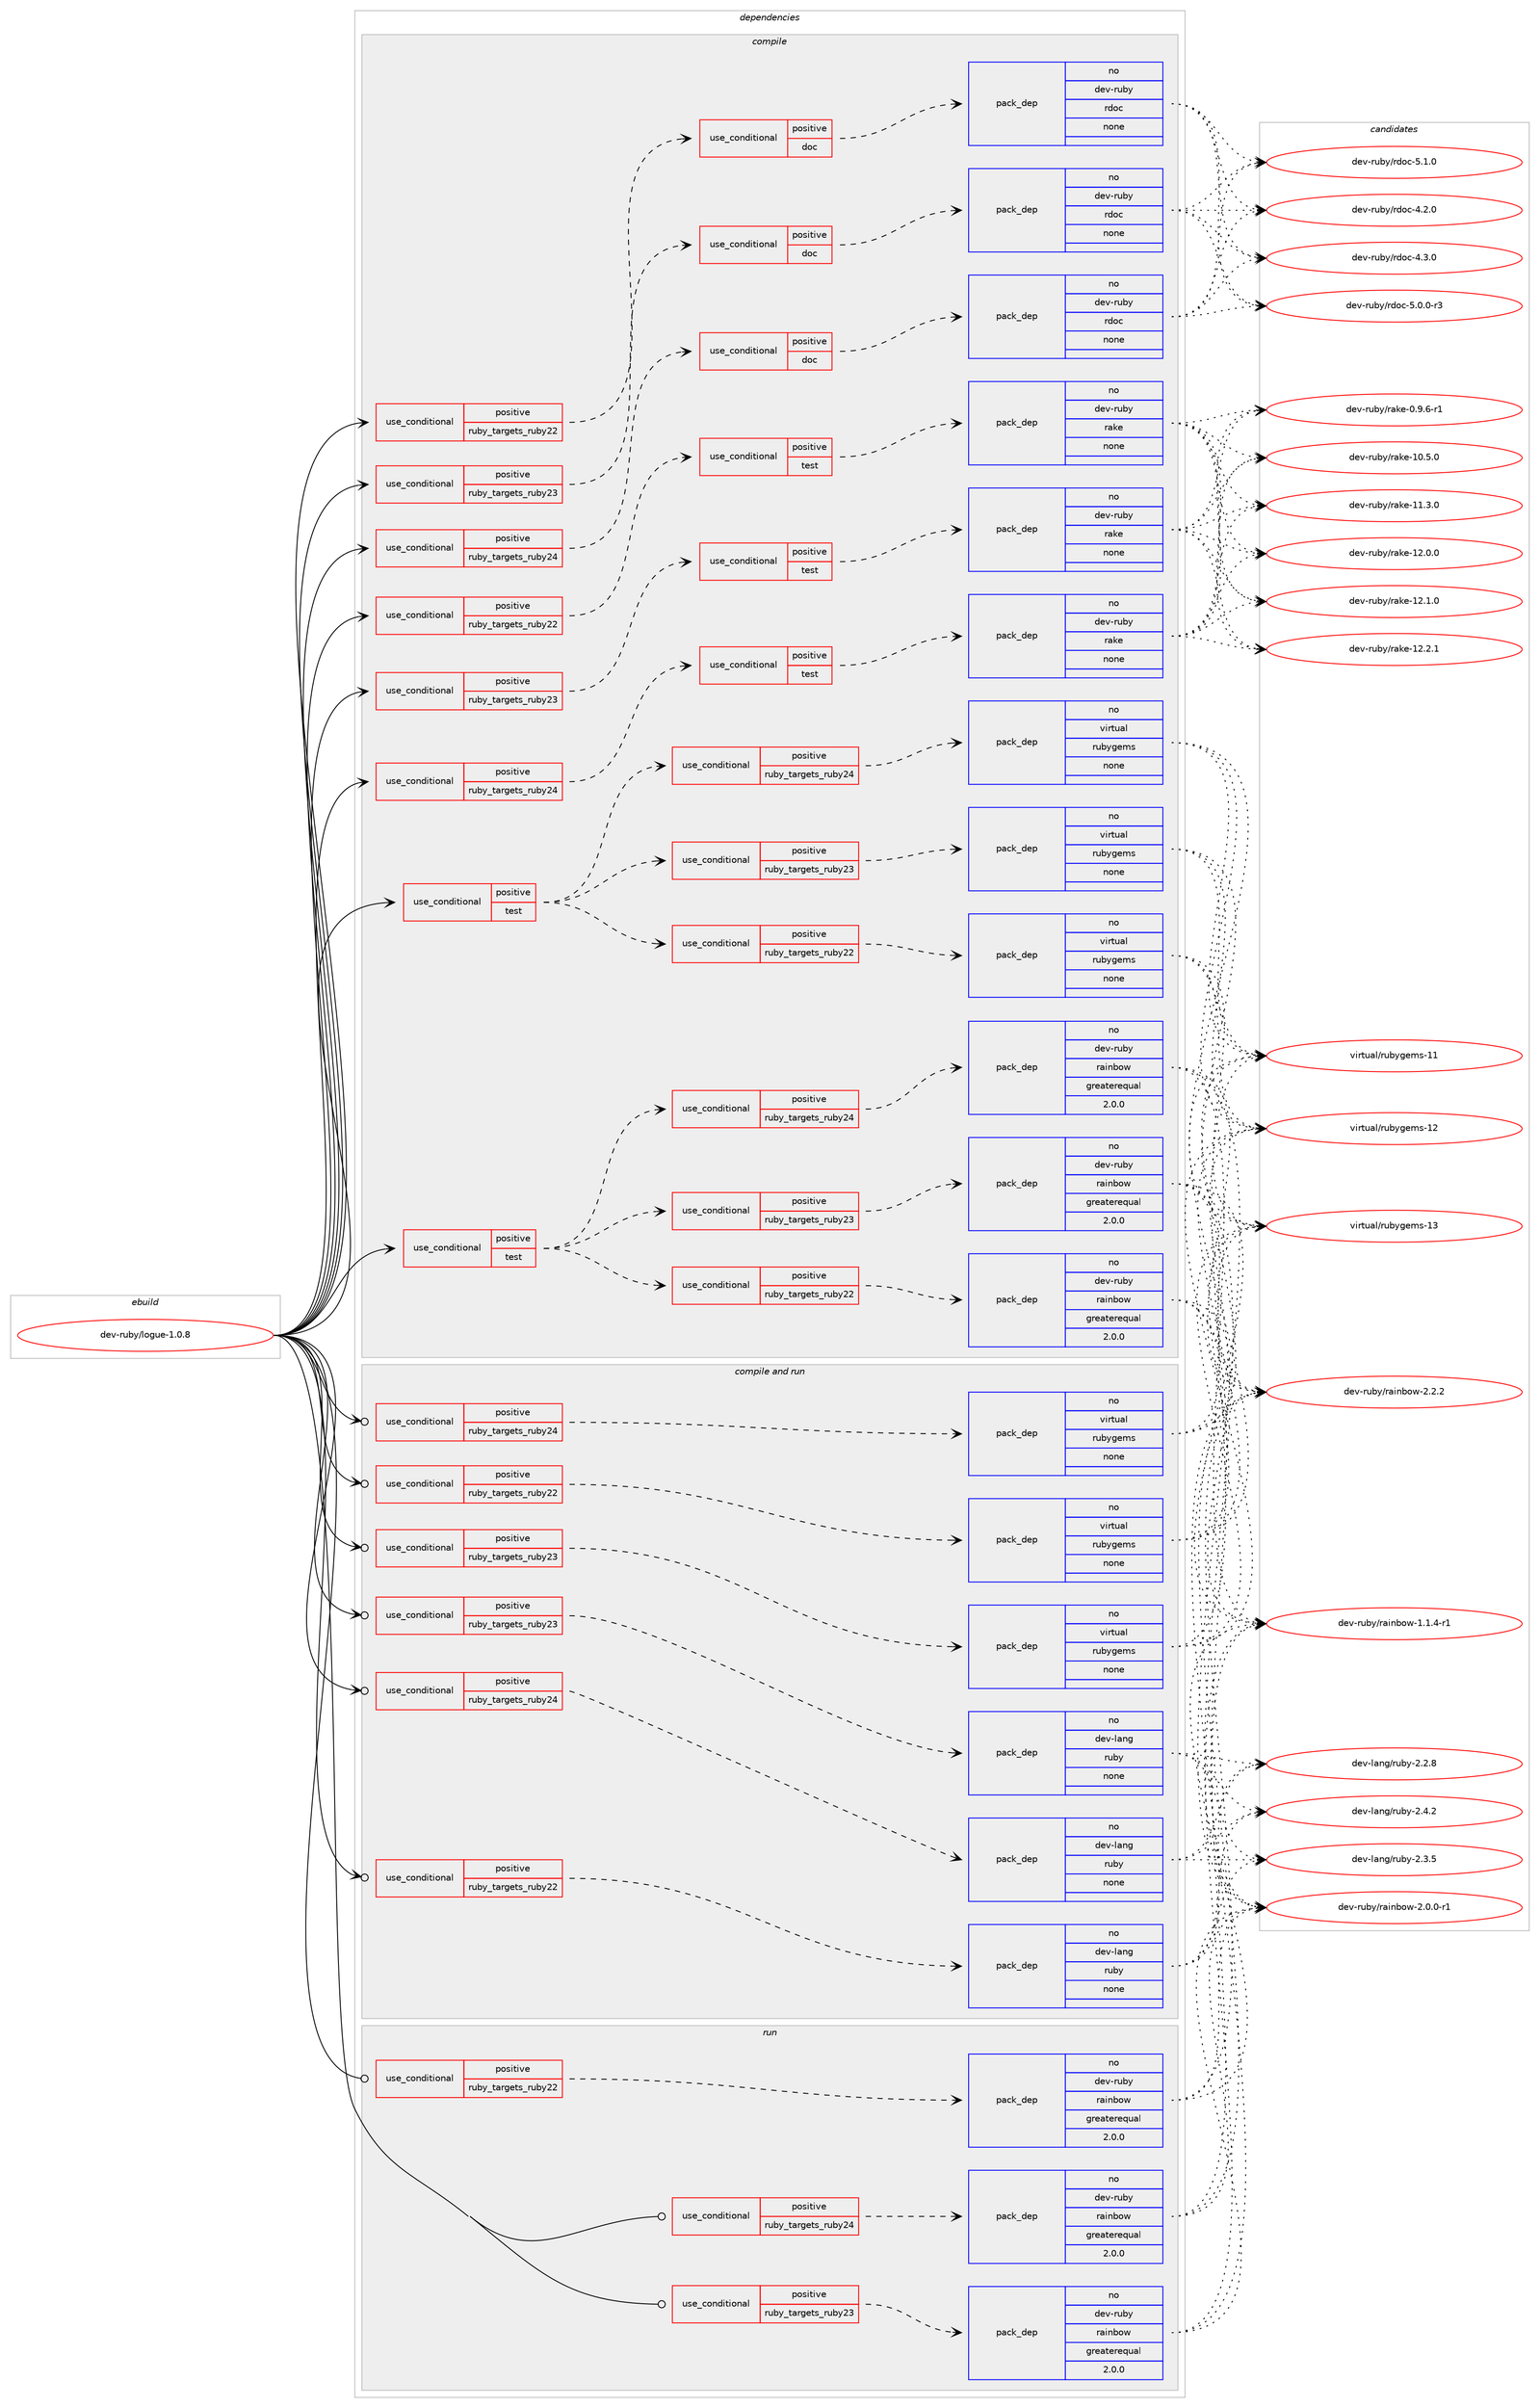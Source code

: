 digraph prolog {

# *************
# Graph options
# *************

newrank=true;
concentrate=true;
compound=true;
graph [rankdir=LR,fontname=Helvetica,fontsize=10,ranksep=1.5];#, ranksep=2.5, nodesep=0.2];
edge  [arrowhead=vee];
node  [fontname=Helvetica,fontsize=10];

# **********
# The ebuild
# **********

subgraph cluster_leftcol {
color=gray;
rank=same;
label=<<i>ebuild</i>>;
id [label="dev-ruby/logue-1.0.8", color=red, width=4, href="../dev-ruby/logue-1.0.8.svg"];
}

# ****************
# The dependencies
# ****************

subgraph cluster_midcol {
color=gray;
label=<<i>dependencies</i>>;
subgraph cluster_compile {
fillcolor="#eeeeee";
style=filled;
label=<<i>compile</i>>;
subgraph cond60836 {
dependency246115 [label=<<TABLE BORDER="0" CELLBORDER="1" CELLSPACING="0" CELLPADDING="4"><TR><TD ROWSPAN="3" CELLPADDING="10">use_conditional</TD></TR><TR><TD>positive</TD></TR><TR><TD>ruby_targets_ruby22</TD></TR></TABLE>>, shape=none, color=red];
subgraph cond60837 {
dependency246116 [label=<<TABLE BORDER="0" CELLBORDER="1" CELLSPACING="0" CELLPADDING="4"><TR><TD ROWSPAN="3" CELLPADDING="10">use_conditional</TD></TR><TR><TD>positive</TD></TR><TR><TD>doc</TD></TR></TABLE>>, shape=none, color=red];
subgraph pack181188 {
dependency246117 [label=<<TABLE BORDER="0" CELLBORDER="1" CELLSPACING="0" CELLPADDING="4" WIDTH="220"><TR><TD ROWSPAN="6" CELLPADDING="30">pack_dep</TD></TR><TR><TD WIDTH="110">no</TD></TR><TR><TD>dev-ruby</TD></TR><TR><TD>rdoc</TD></TR><TR><TD>none</TD></TR><TR><TD></TD></TR></TABLE>>, shape=none, color=blue];
}
dependency246116:e -> dependency246117:w [weight=20,style="dashed",arrowhead="vee"];
}
dependency246115:e -> dependency246116:w [weight=20,style="dashed",arrowhead="vee"];
}
id:e -> dependency246115:w [weight=20,style="solid",arrowhead="vee"];
subgraph cond60838 {
dependency246118 [label=<<TABLE BORDER="0" CELLBORDER="1" CELLSPACING="0" CELLPADDING="4"><TR><TD ROWSPAN="3" CELLPADDING="10">use_conditional</TD></TR><TR><TD>positive</TD></TR><TR><TD>ruby_targets_ruby22</TD></TR></TABLE>>, shape=none, color=red];
subgraph cond60839 {
dependency246119 [label=<<TABLE BORDER="0" CELLBORDER="1" CELLSPACING="0" CELLPADDING="4"><TR><TD ROWSPAN="3" CELLPADDING="10">use_conditional</TD></TR><TR><TD>positive</TD></TR><TR><TD>test</TD></TR></TABLE>>, shape=none, color=red];
subgraph pack181189 {
dependency246120 [label=<<TABLE BORDER="0" CELLBORDER="1" CELLSPACING="0" CELLPADDING="4" WIDTH="220"><TR><TD ROWSPAN="6" CELLPADDING="30">pack_dep</TD></TR><TR><TD WIDTH="110">no</TD></TR><TR><TD>dev-ruby</TD></TR><TR><TD>rake</TD></TR><TR><TD>none</TD></TR><TR><TD></TD></TR></TABLE>>, shape=none, color=blue];
}
dependency246119:e -> dependency246120:w [weight=20,style="dashed",arrowhead="vee"];
}
dependency246118:e -> dependency246119:w [weight=20,style="dashed",arrowhead="vee"];
}
id:e -> dependency246118:w [weight=20,style="solid",arrowhead="vee"];
subgraph cond60840 {
dependency246121 [label=<<TABLE BORDER="0" CELLBORDER="1" CELLSPACING="0" CELLPADDING="4"><TR><TD ROWSPAN="3" CELLPADDING="10">use_conditional</TD></TR><TR><TD>positive</TD></TR><TR><TD>ruby_targets_ruby23</TD></TR></TABLE>>, shape=none, color=red];
subgraph cond60841 {
dependency246122 [label=<<TABLE BORDER="0" CELLBORDER="1" CELLSPACING="0" CELLPADDING="4"><TR><TD ROWSPAN="3" CELLPADDING="10">use_conditional</TD></TR><TR><TD>positive</TD></TR><TR><TD>doc</TD></TR></TABLE>>, shape=none, color=red];
subgraph pack181190 {
dependency246123 [label=<<TABLE BORDER="0" CELLBORDER="1" CELLSPACING="0" CELLPADDING="4" WIDTH="220"><TR><TD ROWSPAN="6" CELLPADDING="30">pack_dep</TD></TR><TR><TD WIDTH="110">no</TD></TR><TR><TD>dev-ruby</TD></TR><TR><TD>rdoc</TD></TR><TR><TD>none</TD></TR><TR><TD></TD></TR></TABLE>>, shape=none, color=blue];
}
dependency246122:e -> dependency246123:w [weight=20,style="dashed",arrowhead="vee"];
}
dependency246121:e -> dependency246122:w [weight=20,style="dashed",arrowhead="vee"];
}
id:e -> dependency246121:w [weight=20,style="solid",arrowhead="vee"];
subgraph cond60842 {
dependency246124 [label=<<TABLE BORDER="0" CELLBORDER="1" CELLSPACING="0" CELLPADDING="4"><TR><TD ROWSPAN="3" CELLPADDING="10">use_conditional</TD></TR><TR><TD>positive</TD></TR><TR><TD>ruby_targets_ruby23</TD></TR></TABLE>>, shape=none, color=red];
subgraph cond60843 {
dependency246125 [label=<<TABLE BORDER="0" CELLBORDER="1" CELLSPACING="0" CELLPADDING="4"><TR><TD ROWSPAN="3" CELLPADDING="10">use_conditional</TD></TR><TR><TD>positive</TD></TR><TR><TD>test</TD></TR></TABLE>>, shape=none, color=red];
subgraph pack181191 {
dependency246126 [label=<<TABLE BORDER="0" CELLBORDER="1" CELLSPACING="0" CELLPADDING="4" WIDTH="220"><TR><TD ROWSPAN="6" CELLPADDING="30">pack_dep</TD></TR><TR><TD WIDTH="110">no</TD></TR><TR><TD>dev-ruby</TD></TR><TR><TD>rake</TD></TR><TR><TD>none</TD></TR><TR><TD></TD></TR></TABLE>>, shape=none, color=blue];
}
dependency246125:e -> dependency246126:w [weight=20,style="dashed",arrowhead="vee"];
}
dependency246124:e -> dependency246125:w [weight=20,style="dashed",arrowhead="vee"];
}
id:e -> dependency246124:w [weight=20,style="solid",arrowhead="vee"];
subgraph cond60844 {
dependency246127 [label=<<TABLE BORDER="0" CELLBORDER="1" CELLSPACING="0" CELLPADDING="4"><TR><TD ROWSPAN="3" CELLPADDING="10">use_conditional</TD></TR><TR><TD>positive</TD></TR><TR><TD>ruby_targets_ruby24</TD></TR></TABLE>>, shape=none, color=red];
subgraph cond60845 {
dependency246128 [label=<<TABLE BORDER="0" CELLBORDER="1" CELLSPACING="0" CELLPADDING="4"><TR><TD ROWSPAN="3" CELLPADDING="10">use_conditional</TD></TR><TR><TD>positive</TD></TR><TR><TD>doc</TD></TR></TABLE>>, shape=none, color=red];
subgraph pack181192 {
dependency246129 [label=<<TABLE BORDER="0" CELLBORDER="1" CELLSPACING="0" CELLPADDING="4" WIDTH="220"><TR><TD ROWSPAN="6" CELLPADDING="30">pack_dep</TD></TR><TR><TD WIDTH="110">no</TD></TR><TR><TD>dev-ruby</TD></TR><TR><TD>rdoc</TD></TR><TR><TD>none</TD></TR><TR><TD></TD></TR></TABLE>>, shape=none, color=blue];
}
dependency246128:e -> dependency246129:w [weight=20,style="dashed",arrowhead="vee"];
}
dependency246127:e -> dependency246128:w [weight=20,style="dashed",arrowhead="vee"];
}
id:e -> dependency246127:w [weight=20,style="solid",arrowhead="vee"];
subgraph cond60846 {
dependency246130 [label=<<TABLE BORDER="0" CELLBORDER="1" CELLSPACING="0" CELLPADDING="4"><TR><TD ROWSPAN="3" CELLPADDING="10">use_conditional</TD></TR><TR><TD>positive</TD></TR><TR><TD>ruby_targets_ruby24</TD></TR></TABLE>>, shape=none, color=red];
subgraph cond60847 {
dependency246131 [label=<<TABLE BORDER="0" CELLBORDER="1" CELLSPACING="0" CELLPADDING="4"><TR><TD ROWSPAN="3" CELLPADDING="10">use_conditional</TD></TR><TR><TD>positive</TD></TR><TR><TD>test</TD></TR></TABLE>>, shape=none, color=red];
subgraph pack181193 {
dependency246132 [label=<<TABLE BORDER="0" CELLBORDER="1" CELLSPACING="0" CELLPADDING="4" WIDTH="220"><TR><TD ROWSPAN="6" CELLPADDING="30">pack_dep</TD></TR><TR><TD WIDTH="110">no</TD></TR><TR><TD>dev-ruby</TD></TR><TR><TD>rake</TD></TR><TR><TD>none</TD></TR><TR><TD></TD></TR></TABLE>>, shape=none, color=blue];
}
dependency246131:e -> dependency246132:w [weight=20,style="dashed",arrowhead="vee"];
}
dependency246130:e -> dependency246131:w [weight=20,style="dashed",arrowhead="vee"];
}
id:e -> dependency246130:w [weight=20,style="solid",arrowhead="vee"];
subgraph cond60848 {
dependency246133 [label=<<TABLE BORDER="0" CELLBORDER="1" CELLSPACING="0" CELLPADDING="4"><TR><TD ROWSPAN="3" CELLPADDING="10">use_conditional</TD></TR><TR><TD>positive</TD></TR><TR><TD>test</TD></TR></TABLE>>, shape=none, color=red];
subgraph cond60849 {
dependency246134 [label=<<TABLE BORDER="0" CELLBORDER="1" CELLSPACING="0" CELLPADDING="4"><TR><TD ROWSPAN="3" CELLPADDING="10">use_conditional</TD></TR><TR><TD>positive</TD></TR><TR><TD>ruby_targets_ruby22</TD></TR></TABLE>>, shape=none, color=red];
subgraph pack181194 {
dependency246135 [label=<<TABLE BORDER="0" CELLBORDER="1" CELLSPACING="0" CELLPADDING="4" WIDTH="220"><TR><TD ROWSPAN="6" CELLPADDING="30">pack_dep</TD></TR><TR><TD WIDTH="110">no</TD></TR><TR><TD>dev-ruby</TD></TR><TR><TD>rainbow</TD></TR><TR><TD>greaterequal</TD></TR><TR><TD>2.0.0</TD></TR></TABLE>>, shape=none, color=blue];
}
dependency246134:e -> dependency246135:w [weight=20,style="dashed",arrowhead="vee"];
}
dependency246133:e -> dependency246134:w [weight=20,style="dashed",arrowhead="vee"];
subgraph cond60850 {
dependency246136 [label=<<TABLE BORDER="0" CELLBORDER="1" CELLSPACING="0" CELLPADDING="4"><TR><TD ROWSPAN="3" CELLPADDING="10">use_conditional</TD></TR><TR><TD>positive</TD></TR><TR><TD>ruby_targets_ruby23</TD></TR></TABLE>>, shape=none, color=red];
subgraph pack181195 {
dependency246137 [label=<<TABLE BORDER="0" CELLBORDER="1" CELLSPACING="0" CELLPADDING="4" WIDTH="220"><TR><TD ROWSPAN="6" CELLPADDING="30">pack_dep</TD></TR><TR><TD WIDTH="110">no</TD></TR><TR><TD>dev-ruby</TD></TR><TR><TD>rainbow</TD></TR><TR><TD>greaterequal</TD></TR><TR><TD>2.0.0</TD></TR></TABLE>>, shape=none, color=blue];
}
dependency246136:e -> dependency246137:w [weight=20,style="dashed",arrowhead="vee"];
}
dependency246133:e -> dependency246136:w [weight=20,style="dashed",arrowhead="vee"];
subgraph cond60851 {
dependency246138 [label=<<TABLE BORDER="0" CELLBORDER="1" CELLSPACING="0" CELLPADDING="4"><TR><TD ROWSPAN="3" CELLPADDING="10">use_conditional</TD></TR><TR><TD>positive</TD></TR><TR><TD>ruby_targets_ruby24</TD></TR></TABLE>>, shape=none, color=red];
subgraph pack181196 {
dependency246139 [label=<<TABLE BORDER="0" CELLBORDER="1" CELLSPACING="0" CELLPADDING="4" WIDTH="220"><TR><TD ROWSPAN="6" CELLPADDING="30">pack_dep</TD></TR><TR><TD WIDTH="110">no</TD></TR><TR><TD>dev-ruby</TD></TR><TR><TD>rainbow</TD></TR><TR><TD>greaterequal</TD></TR><TR><TD>2.0.0</TD></TR></TABLE>>, shape=none, color=blue];
}
dependency246138:e -> dependency246139:w [weight=20,style="dashed",arrowhead="vee"];
}
dependency246133:e -> dependency246138:w [weight=20,style="dashed",arrowhead="vee"];
}
id:e -> dependency246133:w [weight=20,style="solid",arrowhead="vee"];
subgraph cond60852 {
dependency246140 [label=<<TABLE BORDER="0" CELLBORDER="1" CELLSPACING="0" CELLPADDING="4"><TR><TD ROWSPAN="3" CELLPADDING="10">use_conditional</TD></TR><TR><TD>positive</TD></TR><TR><TD>test</TD></TR></TABLE>>, shape=none, color=red];
subgraph cond60853 {
dependency246141 [label=<<TABLE BORDER="0" CELLBORDER="1" CELLSPACING="0" CELLPADDING="4"><TR><TD ROWSPAN="3" CELLPADDING="10">use_conditional</TD></TR><TR><TD>positive</TD></TR><TR><TD>ruby_targets_ruby22</TD></TR></TABLE>>, shape=none, color=red];
subgraph pack181197 {
dependency246142 [label=<<TABLE BORDER="0" CELLBORDER="1" CELLSPACING="0" CELLPADDING="4" WIDTH="220"><TR><TD ROWSPAN="6" CELLPADDING="30">pack_dep</TD></TR><TR><TD WIDTH="110">no</TD></TR><TR><TD>virtual</TD></TR><TR><TD>rubygems</TD></TR><TR><TD>none</TD></TR><TR><TD></TD></TR></TABLE>>, shape=none, color=blue];
}
dependency246141:e -> dependency246142:w [weight=20,style="dashed",arrowhead="vee"];
}
dependency246140:e -> dependency246141:w [weight=20,style="dashed",arrowhead="vee"];
subgraph cond60854 {
dependency246143 [label=<<TABLE BORDER="0" CELLBORDER="1" CELLSPACING="0" CELLPADDING="4"><TR><TD ROWSPAN="3" CELLPADDING="10">use_conditional</TD></TR><TR><TD>positive</TD></TR><TR><TD>ruby_targets_ruby23</TD></TR></TABLE>>, shape=none, color=red];
subgraph pack181198 {
dependency246144 [label=<<TABLE BORDER="0" CELLBORDER="1" CELLSPACING="0" CELLPADDING="4" WIDTH="220"><TR><TD ROWSPAN="6" CELLPADDING="30">pack_dep</TD></TR><TR><TD WIDTH="110">no</TD></TR><TR><TD>virtual</TD></TR><TR><TD>rubygems</TD></TR><TR><TD>none</TD></TR><TR><TD></TD></TR></TABLE>>, shape=none, color=blue];
}
dependency246143:e -> dependency246144:w [weight=20,style="dashed",arrowhead="vee"];
}
dependency246140:e -> dependency246143:w [weight=20,style="dashed",arrowhead="vee"];
subgraph cond60855 {
dependency246145 [label=<<TABLE BORDER="0" CELLBORDER="1" CELLSPACING="0" CELLPADDING="4"><TR><TD ROWSPAN="3" CELLPADDING="10">use_conditional</TD></TR><TR><TD>positive</TD></TR><TR><TD>ruby_targets_ruby24</TD></TR></TABLE>>, shape=none, color=red];
subgraph pack181199 {
dependency246146 [label=<<TABLE BORDER="0" CELLBORDER="1" CELLSPACING="0" CELLPADDING="4" WIDTH="220"><TR><TD ROWSPAN="6" CELLPADDING="30">pack_dep</TD></TR><TR><TD WIDTH="110">no</TD></TR><TR><TD>virtual</TD></TR><TR><TD>rubygems</TD></TR><TR><TD>none</TD></TR><TR><TD></TD></TR></TABLE>>, shape=none, color=blue];
}
dependency246145:e -> dependency246146:w [weight=20,style="dashed",arrowhead="vee"];
}
dependency246140:e -> dependency246145:w [weight=20,style="dashed",arrowhead="vee"];
}
id:e -> dependency246140:w [weight=20,style="solid",arrowhead="vee"];
}
subgraph cluster_compileandrun {
fillcolor="#eeeeee";
style=filled;
label=<<i>compile and run</i>>;
subgraph cond60856 {
dependency246147 [label=<<TABLE BORDER="0" CELLBORDER="1" CELLSPACING="0" CELLPADDING="4"><TR><TD ROWSPAN="3" CELLPADDING="10">use_conditional</TD></TR><TR><TD>positive</TD></TR><TR><TD>ruby_targets_ruby22</TD></TR></TABLE>>, shape=none, color=red];
subgraph pack181200 {
dependency246148 [label=<<TABLE BORDER="0" CELLBORDER="1" CELLSPACING="0" CELLPADDING="4" WIDTH="220"><TR><TD ROWSPAN="6" CELLPADDING="30">pack_dep</TD></TR><TR><TD WIDTH="110">no</TD></TR><TR><TD>dev-lang</TD></TR><TR><TD>ruby</TD></TR><TR><TD>none</TD></TR><TR><TD></TD></TR></TABLE>>, shape=none, color=blue];
}
dependency246147:e -> dependency246148:w [weight=20,style="dashed",arrowhead="vee"];
}
id:e -> dependency246147:w [weight=20,style="solid",arrowhead="odotvee"];
subgraph cond60857 {
dependency246149 [label=<<TABLE BORDER="0" CELLBORDER="1" CELLSPACING="0" CELLPADDING="4"><TR><TD ROWSPAN="3" CELLPADDING="10">use_conditional</TD></TR><TR><TD>positive</TD></TR><TR><TD>ruby_targets_ruby22</TD></TR></TABLE>>, shape=none, color=red];
subgraph pack181201 {
dependency246150 [label=<<TABLE BORDER="0" CELLBORDER="1" CELLSPACING="0" CELLPADDING="4" WIDTH="220"><TR><TD ROWSPAN="6" CELLPADDING="30">pack_dep</TD></TR><TR><TD WIDTH="110">no</TD></TR><TR><TD>virtual</TD></TR><TR><TD>rubygems</TD></TR><TR><TD>none</TD></TR><TR><TD></TD></TR></TABLE>>, shape=none, color=blue];
}
dependency246149:e -> dependency246150:w [weight=20,style="dashed",arrowhead="vee"];
}
id:e -> dependency246149:w [weight=20,style="solid",arrowhead="odotvee"];
subgraph cond60858 {
dependency246151 [label=<<TABLE BORDER="0" CELLBORDER="1" CELLSPACING="0" CELLPADDING="4"><TR><TD ROWSPAN="3" CELLPADDING="10">use_conditional</TD></TR><TR><TD>positive</TD></TR><TR><TD>ruby_targets_ruby23</TD></TR></TABLE>>, shape=none, color=red];
subgraph pack181202 {
dependency246152 [label=<<TABLE BORDER="0" CELLBORDER="1" CELLSPACING="0" CELLPADDING="4" WIDTH="220"><TR><TD ROWSPAN="6" CELLPADDING="30">pack_dep</TD></TR><TR><TD WIDTH="110">no</TD></TR><TR><TD>dev-lang</TD></TR><TR><TD>ruby</TD></TR><TR><TD>none</TD></TR><TR><TD></TD></TR></TABLE>>, shape=none, color=blue];
}
dependency246151:e -> dependency246152:w [weight=20,style="dashed",arrowhead="vee"];
}
id:e -> dependency246151:w [weight=20,style="solid",arrowhead="odotvee"];
subgraph cond60859 {
dependency246153 [label=<<TABLE BORDER="0" CELLBORDER="1" CELLSPACING="0" CELLPADDING="4"><TR><TD ROWSPAN="3" CELLPADDING="10">use_conditional</TD></TR><TR><TD>positive</TD></TR><TR><TD>ruby_targets_ruby23</TD></TR></TABLE>>, shape=none, color=red];
subgraph pack181203 {
dependency246154 [label=<<TABLE BORDER="0" CELLBORDER="1" CELLSPACING="0" CELLPADDING="4" WIDTH="220"><TR><TD ROWSPAN="6" CELLPADDING="30">pack_dep</TD></TR><TR><TD WIDTH="110">no</TD></TR><TR><TD>virtual</TD></TR><TR><TD>rubygems</TD></TR><TR><TD>none</TD></TR><TR><TD></TD></TR></TABLE>>, shape=none, color=blue];
}
dependency246153:e -> dependency246154:w [weight=20,style="dashed",arrowhead="vee"];
}
id:e -> dependency246153:w [weight=20,style="solid",arrowhead="odotvee"];
subgraph cond60860 {
dependency246155 [label=<<TABLE BORDER="0" CELLBORDER="1" CELLSPACING="0" CELLPADDING="4"><TR><TD ROWSPAN="3" CELLPADDING="10">use_conditional</TD></TR><TR><TD>positive</TD></TR><TR><TD>ruby_targets_ruby24</TD></TR></TABLE>>, shape=none, color=red];
subgraph pack181204 {
dependency246156 [label=<<TABLE BORDER="0" CELLBORDER="1" CELLSPACING="0" CELLPADDING="4" WIDTH="220"><TR><TD ROWSPAN="6" CELLPADDING="30">pack_dep</TD></TR><TR><TD WIDTH="110">no</TD></TR><TR><TD>dev-lang</TD></TR><TR><TD>ruby</TD></TR><TR><TD>none</TD></TR><TR><TD></TD></TR></TABLE>>, shape=none, color=blue];
}
dependency246155:e -> dependency246156:w [weight=20,style="dashed",arrowhead="vee"];
}
id:e -> dependency246155:w [weight=20,style="solid",arrowhead="odotvee"];
subgraph cond60861 {
dependency246157 [label=<<TABLE BORDER="0" CELLBORDER="1" CELLSPACING="0" CELLPADDING="4"><TR><TD ROWSPAN="3" CELLPADDING="10">use_conditional</TD></TR><TR><TD>positive</TD></TR><TR><TD>ruby_targets_ruby24</TD></TR></TABLE>>, shape=none, color=red];
subgraph pack181205 {
dependency246158 [label=<<TABLE BORDER="0" CELLBORDER="1" CELLSPACING="0" CELLPADDING="4" WIDTH="220"><TR><TD ROWSPAN="6" CELLPADDING="30">pack_dep</TD></TR><TR><TD WIDTH="110">no</TD></TR><TR><TD>virtual</TD></TR><TR><TD>rubygems</TD></TR><TR><TD>none</TD></TR><TR><TD></TD></TR></TABLE>>, shape=none, color=blue];
}
dependency246157:e -> dependency246158:w [weight=20,style="dashed",arrowhead="vee"];
}
id:e -> dependency246157:w [weight=20,style="solid",arrowhead="odotvee"];
}
subgraph cluster_run {
fillcolor="#eeeeee";
style=filled;
label=<<i>run</i>>;
subgraph cond60862 {
dependency246159 [label=<<TABLE BORDER="0" CELLBORDER="1" CELLSPACING="0" CELLPADDING="4"><TR><TD ROWSPAN="3" CELLPADDING="10">use_conditional</TD></TR><TR><TD>positive</TD></TR><TR><TD>ruby_targets_ruby22</TD></TR></TABLE>>, shape=none, color=red];
subgraph pack181206 {
dependency246160 [label=<<TABLE BORDER="0" CELLBORDER="1" CELLSPACING="0" CELLPADDING="4" WIDTH="220"><TR><TD ROWSPAN="6" CELLPADDING="30">pack_dep</TD></TR><TR><TD WIDTH="110">no</TD></TR><TR><TD>dev-ruby</TD></TR><TR><TD>rainbow</TD></TR><TR><TD>greaterequal</TD></TR><TR><TD>2.0.0</TD></TR></TABLE>>, shape=none, color=blue];
}
dependency246159:e -> dependency246160:w [weight=20,style="dashed",arrowhead="vee"];
}
id:e -> dependency246159:w [weight=20,style="solid",arrowhead="odot"];
subgraph cond60863 {
dependency246161 [label=<<TABLE BORDER="0" CELLBORDER="1" CELLSPACING="0" CELLPADDING="4"><TR><TD ROWSPAN="3" CELLPADDING="10">use_conditional</TD></TR><TR><TD>positive</TD></TR><TR><TD>ruby_targets_ruby23</TD></TR></TABLE>>, shape=none, color=red];
subgraph pack181207 {
dependency246162 [label=<<TABLE BORDER="0" CELLBORDER="1" CELLSPACING="0" CELLPADDING="4" WIDTH="220"><TR><TD ROWSPAN="6" CELLPADDING="30">pack_dep</TD></TR><TR><TD WIDTH="110">no</TD></TR><TR><TD>dev-ruby</TD></TR><TR><TD>rainbow</TD></TR><TR><TD>greaterequal</TD></TR><TR><TD>2.0.0</TD></TR></TABLE>>, shape=none, color=blue];
}
dependency246161:e -> dependency246162:w [weight=20,style="dashed",arrowhead="vee"];
}
id:e -> dependency246161:w [weight=20,style="solid",arrowhead="odot"];
subgraph cond60864 {
dependency246163 [label=<<TABLE BORDER="0" CELLBORDER="1" CELLSPACING="0" CELLPADDING="4"><TR><TD ROWSPAN="3" CELLPADDING="10">use_conditional</TD></TR><TR><TD>positive</TD></TR><TR><TD>ruby_targets_ruby24</TD></TR></TABLE>>, shape=none, color=red];
subgraph pack181208 {
dependency246164 [label=<<TABLE BORDER="0" CELLBORDER="1" CELLSPACING="0" CELLPADDING="4" WIDTH="220"><TR><TD ROWSPAN="6" CELLPADDING="30">pack_dep</TD></TR><TR><TD WIDTH="110">no</TD></TR><TR><TD>dev-ruby</TD></TR><TR><TD>rainbow</TD></TR><TR><TD>greaterequal</TD></TR><TR><TD>2.0.0</TD></TR></TABLE>>, shape=none, color=blue];
}
dependency246163:e -> dependency246164:w [weight=20,style="dashed",arrowhead="vee"];
}
id:e -> dependency246163:w [weight=20,style="solid",arrowhead="odot"];
}
}

# **************
# The candidates
# **************

subgraph cluster_choices {
rank=same;
color=gray;
label=<<i>candidates</i>>;

subgraph choice181188 {
color=black;
nodesep=1;
choice10010111845114117981214711410011199455246504648 [label="dev-ruby/rdoc-4.2.0", color=red, width=4,href="../dev-ruby/rdoc-4.2.0.svg"];
choice10010111845114117981214711410011199455246514648 [label="dev-ruby/rdoc-4.3.0", color=red, width=4,href="../dev-ruby/rdoc-4.3.0.svg"];
choice100101118451141179812147114100111994553464846484511451 [label="dev-ruby/rdoc-5.0.0-r3", color=red, width=4,href="../dev-ruby/rdoc-5.0.0-r3.svg"];
choice10010111845114117981214711410011199455346494648 [label="dev-ruby/rdoc-5.1.0", color=red, width=4,href="../dev-ruby/rdoc-5.1.0.svg"];
dependency246117:e -> choice10010111845114117981214711410011199455246504648:w [style=dotted,weight="100"];
dependency246117:e -> choice10010111845114117981214711410011199455246514648:w [style=dotted,weight="100"];
dependency246117:e -> choice100101118451141179812147114100111994553464846484511451:w [style=dotted,weight="100"];
dependency246117:e -> choice10010111845114117981214711410011199455346494648:w [style=dotted,weight="100"];
}
subgraph choice181189 {
color=black;
nodesep=1;
choice100101118451141179812147114971071014548465746544511449 [label="dev-ruby/rake-0.9.6-r1", color=red, width=4,href="../dev-ruby/rake-0.9.6-r1.svg"];
choice1001011184511411798121471149710710145494846534648 [label="dev-ruby/rake-10.5.0", color=red, width=4,href="../dev-ruby/rake-10.5.0.svg"];
choice1001011184511411798121471149710710145494946514648 [label="dev-ruby/rake-11.3.0", color=red, width=4,href="../dev-ruby/rake-11.3.0.svg"];
choice1001011184511411798121471149710710145495046484648 [label="dev-ruby/rake-12.0.0", color=red, width=4,href="../dev-ruby/rake-12.0.0.svg"];
choice1001011184511411798121471149710710145495046494648 [label="dev-ruby/rake-12.1.0", color=red, width=4,href="../dev-ruby/rake-12.1.0.svg"];
choice1001011184511411798121471149710710145495046504649 [label="dev-ruby/rake-12.2.1", color=red, width=4,href="../dev-ruby/rake-12.2.1.svg"];
dependency246120:e -> choice100101118451141179812147114971071014548465746544511449:w [style=dotted,weight="100"];
dependency246120:e -> choice1001011184511411798121471149710710145494846534648:w [style=dotted,weight="100"];
dependency246120:e -> choice1001011184511411798121471149710710145494946514648:w [style=dotted,weight="100"];
dependency246120:e -> choice1001011184511411798121471149710710145495046484648:w [style=dotted,weight="100"];
dependency246120:e -> choice1001011184511411798121471149710710145495046494648:w [style=dotted,weight="100"];
dependency246120:e -> choice1001011184511411798121471149710710145495046504649:w [style=dotted,weight="100"];
}
subgraph choice181190 {
color=black;
nodesep=1;
choice10010111845114117981214711410011199455246504648 [label="dev-ruby/rdoc-4.2.0", color=red, width=4,href="../dev-ruby/rdoc-4.2.0.svg"];
choice10010111845114117981214711410011199455246514648 [label="dev-ruby/rdoc-4.3.0", color=red, width=4,href="../dev-ruby/rdoc-4.3.0.svg"];
choice100101118451141179812147114100111994553464846484511451 [label="dev-ruby/rdoc-5.0.0-r3", color=red, width=4,href="../dev-ruby/rdoc-5.0.0-r3.svg"];
choice10010111845114117981214711410011199455346494648 [label="dev-ruby/rdoc-5.1.0", color=red, width=4,href="../dev-ruby/rdoc-5.1.0.svg"];
dependency246123:e -> choice10010111845114117981214711410011199455246504648:w [style=dotted,weight="100"];
dependency246123:e -> choice10010111845114117981214711410011199455246514648:w [style=dotted,weight="100"];
dependency246123:e -> choice100101118451141179812147114100111994553464846484511451:w [style=dotted,weight="100"];
dependency246123:e -> choice10010111845114117981214711410011199455346494648:w [style=dotted,weight="100"];
}
subgraph choice181191 {
color=black;
nodesep=1;
choice100101118451141179812147114971071014548465746544511449 [label="dev-ruby/rake-0.9.6-r1", color=red, width=4,href="../dev-ruby/rake-0.9.6-r1.svg"];
choice1001011184511411798121471149710710145494846534648 [label="dev-ruby/rake-10.5.0", color=red, width=4,href="../dev-ruby/rake-10.5.0.svg"];
choice1001011184511411798121471149710710145494946514648 [label="dev-ruby/rake-11.3.0", color=red, width=4,href="../dev-ruby/rake-11.3.0.svg"];
choice1001011184511411798121471149710710145495046484648 [label="dev-ruby/rake-12.0.0", color=red, width=4,href="../dev-ruby/rake-12.0.0.svg"];
choice1001011184511411798121471149710710145495046494648 [label="dev-ruby/rake-12.1.0", color=red, width=4,href="../dev-ruby/rake-12.1.0.svg"];
choice1001011184511411798121471149710710145495046504649 [label="dev-ruby/rake-12.2.1", color=red, width=4,href="../dev-ruby/rake-12.2.1.svg"];
dependency246126:e -> choice100101118451141179812147114971071014548465746544511449:w [style=dotted,weight="100"];
dependency246126:e -> choice1001011184511411798121471149710710145494846534648:w [style=dotted,weight="100"];
dependency246126:e -> choice1001011184511411798121471149710710145494946514648:w [style=dotted,weight="100"];
dependency246126:e -> choice1001011184511411798121471149710710145495046484648:w [style=dotted,weight="100"];
dependency246126:e -> choice1001011184511411798121471149710710145495046494648:w [style=dotted,weight="100"];
dependency246126:e -> choice1001011184511411798121471149710710145495046504649:w [style=dotted,weight="100"];
}
subgraph choice181192 {
color=black;
nodesep=1;
choice10010111845114117981214711410011199455246504648 [label="dev-ruby/rdoc-4.2.0", color=red, width=4,href="../dev-ruby/rdoc-4.2.0.svg"];
choice10010111845114117981214711410011199455246514648 [label="dev-ruby/rdoc-4.3.0", color=red, width=4,href="../dev-ruby/rdoc-4.3.0.svg"];
choice100101118451141179812147114100111994553464846484511451 [label="dev-ruby/rdoc-5.0.0-r3", color=red, width=4,href="../dev-ruby/rdoc-5.0.0-r3.svg"];
choice10010111845114117981214711410011199455346494648 [label="dev-ruby/rdoc-5.1.0", color=red, width=4,href="../dev-ruby/rdoc-5.1.0.svg"];
dependency246129:e -> choice10010111845114117981214711410011199455246504648:w [style=dotted,weight="100"];
dependency246129:e -> choice10010111845114117981214711410011199455246514648:w [style=dotted,weight="100"];
dependency246129:e -> choice100101118451141179812147114100111994553464846484511451:w [style=dotted,weight="100"];
dependency246129:e -> choice10010111845114117981214711410011199455346494648:w [style=dotted,weight="100"];
}
subgraph choice181193 {
color=black;
nodesep=1;
choice100101118451141179812147114971071014548465746544511449 [label="dev-ruby/rake-0.9.6-r1", color=red, width=4,href="../dev-ruby/rake-0.9.6-r1.svg"];
choice1001011184511411798121471149710710145494846534648 [label="dev-ruby/rake-10.5.0", color=red, width=4,href="../dev-ruby/rake-10.5.0.svg"];
choice1001011184511411798121471149710710145494946514648 [label="dev-ruby/rake-11.3.0", color=red, width=4,href="../dev-ruby/rake-11.3.0.svg"];
choice1001011184511411798121471149710710145495046484648 [label="dev-ruby/rake-12.0.0", color=red, width=4,href="../dev-ruby/rake-12.0.0.svg"];
choice1001011184511411798121471149710710145495046494648 [label="dev-ruby/rake-12.1.0", color=red, width=4,href="../dev-ruby/rake-12.1.0.svg"];
choice1001011184511411798121471149710710145495046504649 [label="dev-ruby/rake-12.2.1", color=red, width=4,href="../dev-ruby/rake-12.2.1.svg"];
dependency246132:e -> choice100101118451141179812147114971071014548465746544511449:w [style=dotted,weight="100"];
dependency246132:e -> choice1001011184511411798121471149710710145494846534648:w [style=dotted,weight="100"];
dependency246132:e -> choice1001011184511411798121471149710710145494946514648:w [style=dotted,weight="100"];
dependency246132:e -> choice1001011184511411798121471149710710145495046484648:w [style=dotted,weight="100"];
dependency246132:e -> choice1001011184511411798121471149710710145495046494648:w [style=dotted,weight="100"];
dependency246132:e -> choice1001011184511411798121471149710710145495046504649:w [style=dotted,weight="100"];
}
subgraph choice181194 {
color=black;
nodesep=1;
choice10010111845114117981214711497105110981111194549464946524511449 [label="dev-ruby/rainbow-1.1.4-r1", color=red, width=4,href="../dev-ruby/rainbow-1.1.4-r1.svg"];
choice10010111845114117981214711497105110981111194550464846484511449 [label="dev-ruby/rainbow-2.0.0-r1", color=red, width=4,href="../dev-ruby/rainbow-2.0.0-r1.svg"];
choice1001011184511411798121471149710511098111119455046504650 [label="dev-ruby/rainbow-2.2.2", color=red, width=4,href="../dev-ruby/rainbow-2.2.2.svg"];
dependency246135:e -> choice10010111845114117981214711497105110981111194549464946524511449:w [style=dotted,weight="100"];
dependency246135:e -> choice10010111845114117981214711497105110981111194550464846484511449:w [style=dotted,weight="100"];
dependency246135:e -> choice1001011184511411798121471149710511098111119455046504650:w [style=dotted,weight="100"];
}
subgraph choice181195 {
color=black;
nodesep=1;
choice10010111845114117981214711497105110981111194549464946524511449 [label="dev-ruby/rainbow-1.1.4-r1", color=red, width=4,href="../dev-ruby/rainbow-1.1.4-r1.svg"];
choice10010111845114117981214711497105110981111194550464846484511449 [label="dev-ruby/rainbow-2.0.0-r1", color=red, width=4,href="../dev-ruby/rainbow-2.0.0-r1.svg"];
choice1001011184511411798121471149710511098111119455046504650 [label="dev-ruby/rainbow-2.2.2", color=red, width=4,href="../dev-ruby/rainbow-2.2.2.svg"];
dependency246137:e -> choice10010111845114117981214711497105110981111194549464946524511449:w [style=dotted,weight="100"];
dependency246137:e -> choice10010111845114117981214711497105110981111194550464846484511449:w [style=dotted,weight="100"];
dependency246137:e -> choice1001011184511411798121471149710511098111119455046504650:w [style=dotted,weight="100"];
}
subgraph choice181196 {
color=black;
nodesep=1;
choice10010111845114117981214711497105110981111194549464946524511449 [label="dev-ruby/rainbow-1.1.4-r1", color=red, width=4,href="../dev-ruby/rainbow-1.1.4-r1.svg"];
choice10010111845114117981214711497105110981111194550464846484511449 [label="dev-ruby/rainbow-2.0.0-r1", color=red, width=4,href="../dev-ruby/rainbow-2.0.0-r1.svg"];
choice1001011184511411798121471149710511098111119455046504650 [label="dev-ruby/rainbow-2.2.2", color=red, width=4,href="../dev-ruby/rainbow-2.2.2.svg"];
dependency246139:e -> choice10010111845114117981214711497105110981111194549464946524511449:w [style=dotted,weight="100"];
dependency246139:e -> choice10010111845114117981214711497105110981111194550464846484511449:w [style=dotted,weight="100"];
dependency246139:e -> choice1001011184511411798121471149710511098111119455046504650:w [style=dotted,weight="100"];
}
subgraph choice181197 {
color=black;
nodesep=1;
choice118105114116117971084711411798121103101109115454949 [label="virtual/rubygems-11", color=red, width=4,href="../virtual/rubygems-11.svg"];
choice118105114116117971084711411798121103101109115454950 [label="virtual/rubygems-12", color=red, width=4,href="../virtual/rubygems-12.svg"];
choice118105114116117971084711411798121103101109115454951 [label="virtual/rubygems-13", color=red, width=4,href="../virtual/rubygems-13.svg"];
dependency246142:e -> choice118105114116117971084711411798121103101109115454949:w [style=dotted,weight="100"];
dependency246142:e -> choice118105114116117971084711411798121103101109115454950:w [style=dotted,weight="100"];
dependency246142:e -> choice118105114116117971084711411798121103101109115454951:w [style=dotted,weight="100"];
}
subgraph choice181198 {
color=black;
nodesep=1;
choice118105114116117971084711411798121103101109115454949 [label="virtual/rubygems-11", color=red, width=4,href="../virtual/rubygems-11.svg"];
choice118105114116117971084711411798121103101109115454950 [label="virtual/rubygems-12", color=red, width=4,href="../virtual/rubygems-12.svg"];
choice118105114116117971084711411798121103101109115454951 [label="virtual/rubygems-13", color=red, width=4,href="../virtual/rubygems-13.svg"];
dependency246144:e -> choice118105114116117971084711411798121103101109115454949:w [style=dotted,weight="100"];
dependency246144:e -> choice118105114116117971084711411798121103101109115454950:w [style=dotted,weight="100"];
dependency246144:e -> choice118105114116117971084711411798121103101109115454951:w [style=dotted,weight="100"];
}
subgraph choice181199 {
color=black;
nodesep=1;
choice118105114116117971084711411798121103101109115454949 [label="virtual/rubygems-11", color=red, width=4,href="../virtual/rubygems-11.svg"];
choice118105114116117971084711411798121103101109115454950 [label="virtual/rubygems-12", color=red, width=4,href="../virtual/rubygems-12.svg"];
choice118105114116117971084711411798121103101109115454951 [label="virtual/rubygems-13", color=red, width=4,href="../virtual/rubygems-13.svg"];
dependency246146:e -> choice118105114116117971084711411798121103101109115454949:w [style=dotted,weight="100"];
dependency246146:e -> choice118105114116117971084711411798121103101109115454950:w [style=dotted,weight="100"];
dependency246146:e -> choice118105114116117971084711411798121103101109115454951:w [style=dotted,weight="100"];
}
subgraph choice181200 {
color=black;
nodesep=1;
choice10010111845108971101034711411798121455046504656 [label="dev-lang/ruby-2.2.8", color=red, width=4,href="../dev-lang/ruby-2.2.8.svg"];
choice10010111845108971101034711411798121455046514653 [label="dev-lang/ruby-2.3.5", color=red, width=4,href="../dev-lang/ruby-2.3.5.svg"];
choice10010111845108971101034711411798121455046524650 [label="dev-lang/ruby-2.4.2", color=red, width=4,href="../dev-lang/ruby-2.4.2.svg"];
dependency246148:e -> choice10010111845108971101034711411798121455046504656:w [style=dotted,weight="100"];
dependency246148:e -> choice10010111845108971101034711411798121455046514653:w [style=dotted,weight="100"];
dependency246148:e -> choice10010111845108971101034711411798121455046524650:w [style=dotted,weight="100"];
}
subgraph choice181201 {
color=black;
nodesep=1;
choice118105114116117971084711411798121103101109115454949 [label="virtual/rubygems-11", color=red, width=4,href="../virtual/rubygems-11.svg"];
choice118105114116117971084711411798121103101109115454950 [label="virtual/rubygems-12", color=red, width=4,href="../virtual/rubygems-12.svg"];
choice118105114116117971084711411798121103101109115454951 [label="virtual/rubygems-13", color=red, width=4,href="../virtual/rubygems-13.svg"];
dependency246150:e -> choice118105114116117971084711411798121103101109115454949:w [style=dotted,weight="100"];
dependency246150:e -> choice118105114116117971084711411798121103101109115454950:w [style=dotted,weight="100"];
dependency246150:e -> choice118105114116117971084711411798121103101109115454951:w [style=dotted,weight="100"];
}
subgraph choice181202 {
color=black;
nodesep=1;
choice10010111845108971101034711411798121455046504656 [label="dev-lang/ruby-2.2.8", color=red, width=4,href="../dev-lang/ruby-2.2.8.svg"];
choice10010111845108971101034711411798121455046514653 [label="dev-lang/ruby-2.3.5", color=red, width=4,href="../dev-lang/ruby-2.3.5.svg"];
choice10010111845108971101034711411798121455046524650 [label="dev-lang/ruby-2.4.2", color=red, width=4,href="../dev-lang/ruby-2.4.2.svg"];
dependency246152:e -> choice10010111845108971101034711411798121455046504656:w [style=dotted,weight="100"];
dependency246152:e -> choice10010111845108971101034711411798121455046514653:w [style=dotted,weight="100"];
dependency246152:e -> choice10010111845108971101034711411798121455046524650:w [style=dotted,weight="100"];
}
subgraph choice181203 {
color=black;
nodesep=1;
choice118105114116117971084711411798121103101109115454949 [label="virtual/rubygems-11", color=red, width=4,href="../virtual/rubygems-11.svg"];
choice118105114116117971084711411798121103101109115454950 [label="virtual/rubygems-12", color=red, width=4,href="../virtual/rubygems-12.svg"];
choice118105114116117971084711411798121103101109115454951 [label="virtual/rubygems-13", color=red, width=4,href="../virtual/rubygems-13.svg"];
dependency246154:e -> choice118105114116117971084711411798121103101109115454949:w [style=dotted,weight="100"];
dependency246154:e -> choice118105114116117971084711411798121103101109115454950:w [style=dotted,weight="100"];
dependency246154:e -> choice118105114116117971084711411798121103101109115454951:w [style=dotted,weight="100"];
}
subgraph choice181204 {
color=black;
nodesep=1;
choice10010111845108971101034711411798121455046504656 [label="dev-lang/ruby-2.2.8", color=red, width=4,href="../dev-lang/ruby-2.2.8.svg"];
choice10010111845108971101034711411798121455046514653 [label="dev-lang/ruby-2.3.5", color=red, width=4,href="../dev-lang/ruby-2.3.5.svg"];
choice10010111845108971101034711411798121455046524650 [label="dev-lang/ruby-2.4.2", color=red, width=4,href="../dev-lang/ruby-2.4.2.svg"];
dependency246156:e -> choice10010111845108971101034711411798121455046504656:w [style=dotted,weight="100"];
dependency246156:e -> choice10010111845108971101034711411798121455046514653:w [style=dotted,weight="100"];
dependency246156:e -> choice10010111845108971101034711411798121455046524650:w [style=dotted,weight="100"];
}
subgraph choice181205 {
color=black;
nodesep=1;
choice118105114116117971084711411798121103101109115454949 [label="virtual/rubygems-11", color=red, width=4,href="../virtual/rubygems-11.svg"];
choice118105114116117971084711411798121103101109115454950 [label="virtual/rubygems-12", color=red, width=4,href="../virtual/rubygems-12.svg"];
choice118105114116117971084711411798121103101109115454951 [label="virtual/rubygems-13", color=red, width=4,href="../virtual/rubygems-13.svg"];
dependency246158:e -> choice118105114116117971084711411798121103101109115454949:w [style=dotted,weight="100"];
dependency246158:e -> choice118105114116117971084711411798121103101109115454950:w [style=dotted,weight="100"];
dependency246158:e -> choice118105114116117971084711411798121103101109115454951:w [style=dotted,weight="100"];
}
subgraph choice181206 {
color=black;
nodesep=1;
choice10010111845114117981214711497105110981111194549464946524511449 [label="dev-ruby/rainbow-1.1.4-r1", color=red, width=4,href="../dev-ruby/rainbow-1.1.4-r1.svg"];
choice10010111845114117981214711497105110981111194550464846484511449 [label="dev-ruby/rainbow-2.0.0-r1", color=red, width=4,href="../dev-ruby/rainbow-2.0.0-r1.svg"];
choice1001011184511411798121471149710511098111119455046504650 [label="dev-ruby/rainbow-2.2.2", color=red, width=4,href="../dev-ruby/rainbow-2.2.2.svg"];
dependency246160:e -> choice10010111845114117981214711497105110981111194549464946524511449:w [style=dotted,weight="100"];
dependency246160:e -> choice10010111845114117981214711497105110981111194550464846484511449:w [style=dotted,weight="100"];
dependency246160:e -> choice1001011184511411798121471149710511098111119455046504650:w [style=dotted,weight="100"];
}
subgraph choice181207 {
color=black;
nodesep=1;
choice10010111845114117981214711497105110981111194549464946524511449 [label="dev-ruby/rainbow-1.1.4-r1", color=red, width=4,href="../dev-ruby/rainbow-1.1.4-r1.svg"];
choice10010111845114117981214711497105110981111194550464846484511449 [label="dev-ruby/rainbow-2.0.0-r1", color=red, width=4,href="../dev-ruby/rainbow-2.0.0-r1.svg"];
choice1001011184511411798121471149710511098111119455046504650 [label="dev-ruby/rainbow-2.2.2", color=red, width=4,href="../dev-ruby/rainbow-2.2.2.svg"];
dependency246162:e -> choice10010111845114117981214711497105110981111194549464946524511449:w [style=dotted,weight="100"];
dependency246162:e -> choice10010111845114117981214711497105110981111194550464846484511449:w [style=dotted,weight="100"];
dependency246162:e -> choice1001011184511411798121471149710511098111119455046504650:w [style=dotted,weight="100"];
}
subgraph choice181208 {
color=black;
nodesep=1;
choice10010111845114117981214711497105110981111194549464946524511449 [label="dev-ruby/rainbow-1.1.4-r1", color=red, width=4,href="../dev-ruby/rainbow-1.1.4-r1.svg"];
choice10010111845114117981214711497105110981111194550464846484511449 [label="dev-ruby/rainbow-2.0.0-r1", color=red, width=4,href="../dev-ruby/rainbow-2.0.0-r1.svg"];
choice1001011184511411798121471149710511098111119455046504650 [label="dev-ruby/rainbow-2.2.2", color=red, width=4,href="../dev-ruby/rainbow-2.2.2.svg"];
dependency246164:e -> choice10010111845114117981214711497105110981111194549464946524511449:w [style=dotted,weight="100"];
dependency246164:e -> choice10010111845114117981214711497105110981111194550464846484511449:w [style=dotted,weight="100"];
dependency246164:e -> choice1001011184511411798121471149710511098111119455046504650:w [style=dotted,weight="100"];
}
}

}
